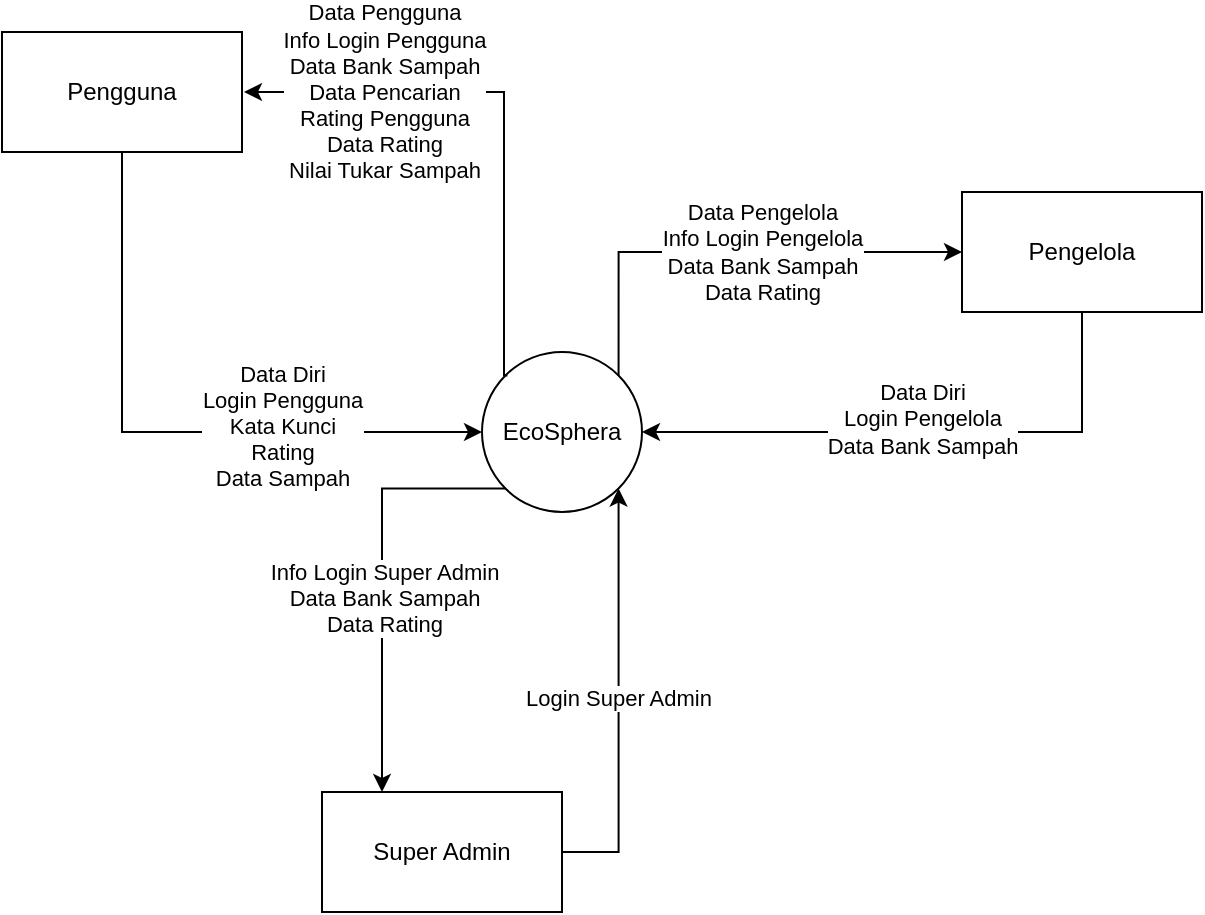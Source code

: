 <mxfile version="20.3.0" type="device"><diagram id="evIU8pbvlpBAo7bRaP3f" name="Page-1"><mxGraphModel dx="866" dy="543" grid="1" gridSize="10" guides="1" tooltips="1" connect="1" arrows="1" fold="1" page="1" pageScale="1" pageWidth="2339" pageHeight="3300" math="0" shadow="0"><root><mxCell id="0"/><mxCell id="1" parent="0"/><mxCell id="LMPjv7MRx_gSM60_OEzr-1" value="Pengguna" style="rounded=0;whiteSpace=wrap;html=1;" parent="1" vertex="1"><mxGeometry x="80" y="80" width="120" height="60" as="geometry"/></mxCell><mxCell id="LMPjv7MRx_gSM60_OEzr-2" value="EcoSphera" style="ellipse;whiteSpace=wrap;html=1;aspect=fixed;" parent="1" vertex="1"><mxGeometry x="320" y="240" width="80" height="80" as="geometry"/></mxCell><mxCell id="LMPjv7MRx_gSM60_OEzr-3" value="" style="endArrow=classic;html=1;rounded=0;exitX=0.5;exitY=1;exitDx=0;exitDy=0;entryX=0;entryY=0.5;entryDx=0;entryDy=0;edgeStyle=orthogonalEdgeStyle;" parent="1" source="LMPjv7MRx_gSM60_OEzr-1" target="LMPjv7MRx_gSM60_OEzr-2" edge="1"><mxGeometry width="50" height="50" relative="1" as="geometry"><mxPoint x="380" y="260" as="sourcePoint"/><mxPoint x="430" y="210" as="targetPoint"/></mxGeometry></mxCell><mxCell id="LMPjv7MRx_gSM60_OEzr-4" value="Data Diri&lt;br&gt;Login Pengguna&lt;br&gt;Kata Kunci&lt;br&gt;Rating&lt;br&gt;Data Sampah" style="edgeLabel;html=1;align=center;verticalAlign=middle;resizable=0;points=[];" parent="LMPjv7MRx_gSM60_OEzr-3" vertex="1" connectable="0"><mxGeometry x="0.225" y="3" relative="1" as="geometry"><mxPoint x="24" as="offset"/></mxGeometry></mxCell><mxCell id="LMPjv7MRx_gSM60_OEzr-5" value="Data Pengguna&lt;br&gt;Info Login Pengguna&lt;br&gt;Data Bank Sampah&lt;br&gt;Data Pencarian&lt;br&gt;Rating Pengguna&lt;br&gt;Data Rating&lt;br&gt;Nilai Tukar Sampah" style="endArrow=classic;html=1;rounded=0;exitX=0;exitY=0;exitDx=0;exitDy=0;entryX=1;entryY=0.5;entryDx=0;entryDy=0;edgeStyle=orthogonalEdgeStyle;" parent="1" edge="1"><mxGeometry x="0.488" width="50" height="50" relative="1" as="geometry"><mxPoint x="332.716" y="251.716" as="sourcePoint"/><mxPoint x="201" y="110" as="targetPoint"/><Array as="points"><mxPoint x="331" y="252"/><mxPoint x="331" y="110"/></Array><mxPoint as="offset"/></mxGeometry></mxCell><mxCell id="LMPjv7MRx_gSM60_OEzr-6" value="Pengelola" style="rounded=0;whiteSpace=wrap;html=1;" parent="1" vertex="1"><mxGeometry x="560" y="160" width="120" height="60" as="geometry"/></mxCell><mxCell id="LMPjv7MRx_gSM60_OEzr-7" value="" style="endArrow=classic;html=1;rounded=0;exitX=1;exitY=0;exitDx=0;exitDy=0;entryX=0;entryY=0.5;entryDx=0;entryDy=0;edgeStyle=orthogonalEdgeStyle;" parent="1" source="LMPjv7MRx_gSM60_OEzr-2" target="LMPjv7MRx_gSM60_OEzr-6" edge="1"><mxGeometry width="50" height="50" relative="1" as="geometry"><mxPoint x="390" y="230" as="sourcePoint"/><mxPoint x="440" y="180" as="targetPoint"/><Array as="points"><mxPoint x="388" y="190"/></Array></mxGeometry></mxCell><mxCell id="LMPjv7MRx_gSM60_OEzr-9" value="&#10;&lt;span style=&quot;color: rgb(0, 0, 0); font-family: Helvetica; font-size: 11px; font-style: normal; font-variant-ligatures: normal; font-variant-caps: normal; font-weight: 400; letter-spacing: normal; orphans: 2; text-align: center; text-indent: 0px; text-transform: none; widows: 2; word-spacing: 0px; -webkit-text-stroke-width: 0px; background-color: rgb(255, 255, 255); text-decoration-thickness: initial; text-decoration-style: initial; text-decoration-color: initial; float: none; display: inline !important;&quot;&gt;Data Diri&lt;/span&gt;&lt;br style=&quot;color: rgb(0, 0, 0); font-family: Helvetica; font-size: 11px; font-style: normal; font-variant-ligatures: normal; font-variant-caps: normal; font-weight: 400; letter-spacing: normal; orphans: 2; text-align: center; text-indent: 0px; text-transform: none; widows: 2; word-spacing: 0px; -webkit-text-stroke-width: 0px; text-decoration-thickness: initial; text-decoration-style: initial; text-decoration-color: initial;&quot;&gt;&lt;span style=&quot;color: rgb(0, 0, 0); font-family: Helvetica; font-size: 11px; font-style: normal; font-variant-ligatures: normal; font-variant-caps: normal; font-weight: 400; letter-spacing: normal; orphans: 2; text-align: center; text-indent: 0px; text-transform: none; widows: 2; word-spacing: 0px; -webkit-text-stroke-width: 0px; background-color: rgb(255, 255, 255); text-decoration-thickness: initial; text-decoration-style: initial; text-decoration-color: initial; float: none; display: inline !important;&quot;&gt;Login Pengelola&lt;/span&gt;&lt;br style=&quot;color: rgb(0, 0, 0); font-family: Helvetica; font-size: 11px; font-style: normal; font-variant-ligatures: normal; font-variant-caps: normal; font-weight: 400; letter-spacing: normal; orphans: 2; text-align: center; text-indent: 0px; text-transform: none; widows: 2; word-spacing: 0px; -webkit-text-stroke-width: 0px; text-decoration-thickness: initial; text-decoration-style: initial; text-decoration-color: initial;&quot;&gt;&lt;span style=&quot;color: rgb(0, 0, 0); font-family: Helvetica; font-size: 11px; font-style: normal; font-variant-ligatures: normal; font-variant-caps: normal; font-weight: 400; letter-spacing: normal; orphans: 2; text-align: center; text-indent: 0px; text-transform: none; widows: 2; word-spacing: 0px; -webkit-text-stroke-width: 0px; background-color: rgb(255, 255, 255); text-decoration-thickness: initial; text-decoration-style: initial; text-decoration-color: initial; float: none; display: inline !important;&quot;&gt;Data Bank Sampah&lt;/span&gt;&#10;&#10;" style="endArrow=classic;html=1;rounded=0;entryX=1;entryY=0.5;entryDx=0;entryDy=0;exitX=0.5;exitY=1;exitDx=0;exitDy=0;edgeStyle=orthogonalEdgeStyle;" parent="1" source="LMPjv7MRx_gSM60_OEzr-6" target="LMPjv7MRx_gSM60_OEzr-2" edge="1"><mxGeometry width="50" height="50" relative="1" as="geometry"><mxPoint x="550" y="340" as="sourcePoint"/><mxPoint x="600" y="290" as="targetPoint"/></mxGeometry></mxCell><mxCell id="LMPjv7MRx_gSM60_OEzr-10" value="Data Pengelola&lt;br&gt;Info Login Pengelola&lt;br&gt;Data Bank Sampah&lt;br&gt;Data Rating" style="edgeLabel;html=1;align=center;verticalAlign=middle;resizable=0;points=[];" parent="LMPjv7MRx_gSM60_OEzr-9" vertex="1" connectable="0"><mxGeometry x="0.1" relative="1" as="geometry"><mxPoint x="-66" y="-90" as="offset"/></mxGeometry></mxCell><mxCell id="LMPjv7MRx_gSM60_OEzr-11" value="Super Admin" style="rounded=0;whiteSpace=wrap;html=1;" parent="1" vertex="1"><mxGeometry x="240" y="460" width="120" height="60" as="geometry"/></mxCell><mxCell id="LMPjv7MRx_gSM60_OEzr-12" value="Login Super Admin" style="endArrow=classic;html=1;rounded=0;exitX=1;exitY=0.5;exitDx=0;exitDy=0;entryX=1;entryY=1;entryDx=0;entryDy=0;edgeStyle=orthogonalEdgeStyle;" parent="1" source="LMPjv7MRx_gSM60_OEzr-11" target="LMPjv7MRx_gSM60_OEzr-2" edge="1"><mxGeometry width="50" height="50" relative="1" as="geometry"><mxPoint x="340" y="340" as="sourcePoint"/><mxPoint x="380" y="310" as="targetPoint"/></mxGeometry></mxCell><mxCell id="LMPjv7MRx_gSM60_OEzr-14" value="" style="endArrow=classic;html=1;rounded=0;entryX=0.25;entryY=0;entryDx=0;entryDy=0;exitX=0;exitY=1;exitDx=0;exitDy=0;edgeStyle=orthogonalEdgeStyle;" parent="1" source="LMPjv7MRx_gSM60_OEzr-2" target="LMPjv7MRx_gSM60_OEzr-11" edge="1"><mxGeometry width="50" height="50" relative="1" as="geometry"><mxPoint x="310" y="340" as="sourcePoint"/><mxPoint x="360" y="290" as="targetPoint"/><Array as="points"><mxPoint x="270" y="308"/></Array></mxGeometry></mxCell><mxCell id="LMPjv7MRx_gSM60_OEzr-15" value="Info Login Super Admin&lt;br&gt;Data Bank Sampah&lt;br&gt;Data Rating" style="edgeLabel;html=1;align=center;verticalAlign=middle;resizable=0;points=[];" parent="LMPjv7MRx_gSM60_OEzr-14" vertex="1" connectable="0"><mxGeometry x="0.091" y="1" relative="1" as="geometry"><mxPoint as="offset"/></mxGeometry></mxCell></root></mxGraphModel></diagram></mxfile>